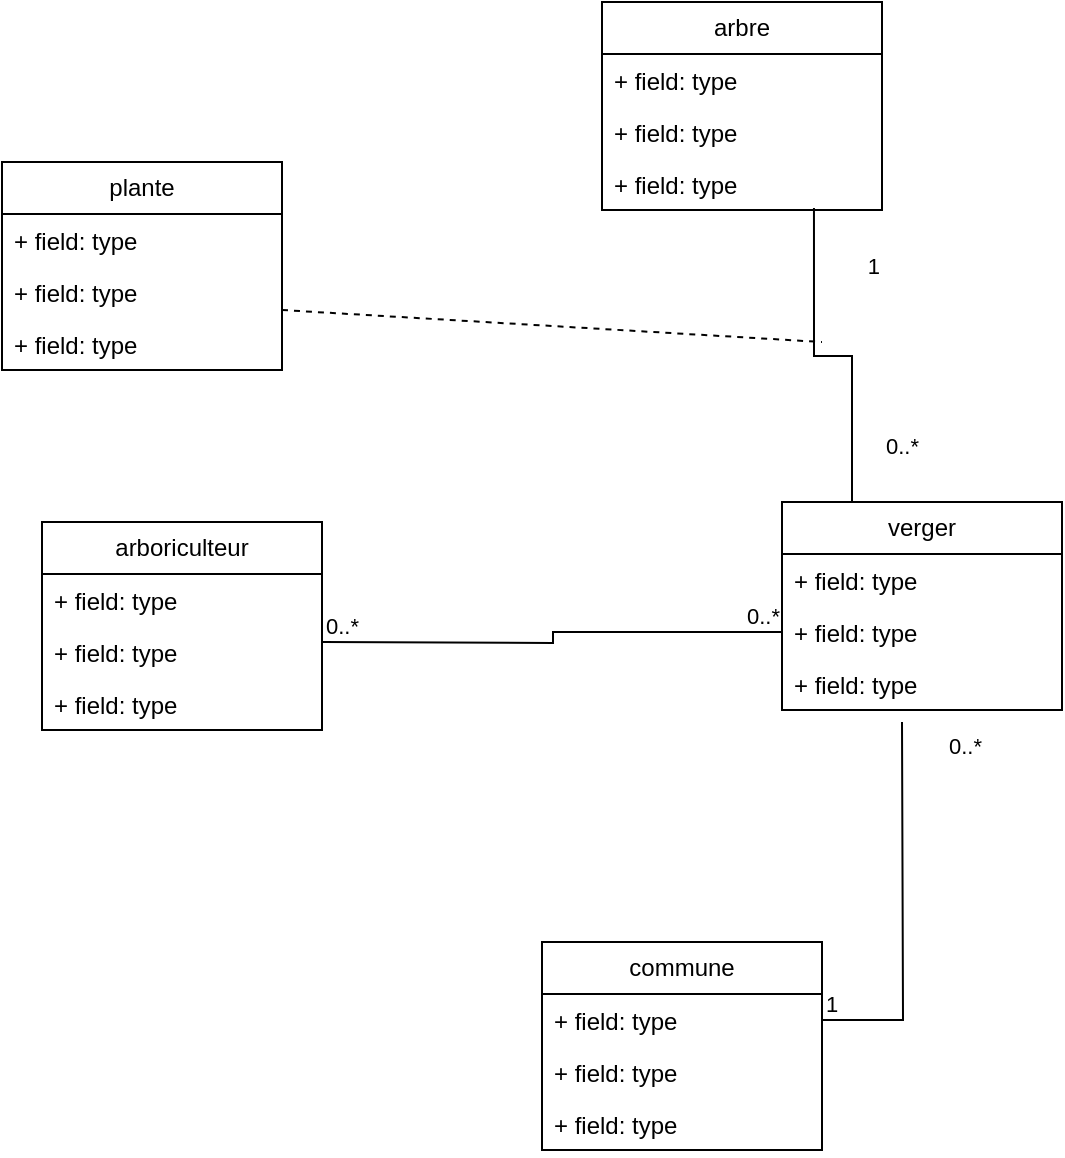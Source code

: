 <mxfile version="21.1.1" type="device">
  <diagram id="Cg5XIH4t0nOlMk4KPZ_1" name="Page-1">
    <mxGraphModel dx="712" dy="746" grid="1" gridSize="10" guides="1" tooltips="1" connect="1" arrows="1" fold="1" page="1" pageScale="1" pageWidth="827" pageHeight="1169" math="0" shadow="0">
      <root>
        <mxCell id="0" />
        <mxCell id="1" parent="0" />
        <mxCell id="AVhgbwOZokh1X3Me0L0p-1" value="arbre" style="swimlane;fontStyle=0;childLayout=stackLayout;horizontal=1;startSize=26;fillColor=none;horizontalStack=0;resizeParent=1;resizeParentMax=0;resizeLast=0;collapsible=1;marginBottom=0;whiteSpace=wrap;html=1;" vertex="1" parent="1">
          <mxGeometry x="380" y="130" width="140" height="104" as="geometry" />
        </mxCell>
        <mxCell id="AVhgbwOZokh1X3Me0L0p-2" value="+ field: type" style="text;strokeColor=none;fillColor=none;align=left;verticalAlign=top;spacingLeft=4;spacingRight=4;overflow=hidden;rotatable=0;points=[[0,0.5],[1,0.5]];portConstraint=eastwest;whiteSpace=wrap;html=1;" vertex="1" parent="AVhgbwOZokh1X3Me0L0p-1">
          <mxGeometry y="26" width="140" height="26" as="geometry" />
        </mxCell>
        <mxCell id="AVhgbwOZokh1X3Me0L0p-3" value="+ field: type" style="text;strokeColor=none;fillColor=none;align=left;verticalAlign=top;spacingLeft=4;spacingRight=4;overflow=hidden;rotatable=0;points=[[0,0.5],[1,0.5]];portConstraint=eastwest;whiteSpace=wrap;html=1;" vertex="1" parent="AVhgbwOZokh1X3Me0L0p-1">
          <mxGeometry y="52" width="140" height="26" as="geometry" />
        </mxCell>
        <mxCell id="AVhgbwOZokh1X3Me0L0p-4" value="+ field: type" style="text;strokeColor=none;fillColor=none;align=left;verticalAlign=top;spacingLeft=4;spacingRight=4;overflow=hidden;rotatable=0;points=[[0,0.5],[1,0.5]];portConstraint=eastwest;whiteSpace=wrap;html=1;" vertex="1" parent="AVhgbwOZokh1X3Me0L0p-1">
          <mxGeometry y="78" width="140" height="26" as="geometry" />
        </mxCell>
        <mxCell id="AVhgbwOZokh1X3Me0L0p-5" value="arboriculteur" style="swimlane;fontStyle=0;childLayout=stackLayout;horizontal=1;startSize=26;fillColor=none;horizontalStack=0;resizeParent=1;resizeParentMax=0;resizeLast=0;collapsible=1;marginBottom=0;whiteSpace=wrap;html=1;" vertex="1" parent="1">
          <mxGeometry x="100" y="390" width="140" height="104" as="geometry" />
        </mxCell>
        <mxCell id="AVhgbwOZokh1X3Me0L0p-6" value="+ field: type" style="text;strokeColor=none;fillColor=none;align=left;verticalAlign=top;spacingLeft=4;spacingRight=4;overflow=hidden;rotatable=0;points=[[0,0.5],[1,0.5]];portConstraint=eastwest;whiteSpace=wrap;html=1;" vertex="1" parent="AVhgbwOZokh1X3Me0L0p-5">
          <mxGeometry y="26" width="140" height="26" as="geometry" />
        </mxCell>
        <mxCell id="AVhgbwOZokh1X3Me0L0p-7" value="+ field: type" style="text;strokeColor=none;fillColor=none;align=left;verticalAlign=top;spacingLeft=4;spacingRight=4;overflow=hidden;rotatable=0;points=[[0,0.5],[1,0.5]];portConstraint=eastwest;whiteSpace=wrap;html=1;" vertex="1" parent="AVhgbwOZokh1X3Me0L0p-5">
          <mxGeometry y="52" width="140" height="26" as="geometry" />
        </mxCell>
        <mxCell id="AVhgbwOZokh1X3Me0L0p-8" value="+ field: type" style="text;strokeColor=none;fillColor=none;align=left;verticalAlign=top;spacingLeft=4;spacingRight=4;overflow=hidden;rotatable=0;points=[[0,0.5],[1,0.5]];portConstraint=eastwest;whiteSpace=wrap;html=1;" vertex="1" parent="AVhgbwOZokh1X3Me0L0p-5">
          <mxGeometry y="78" width="140" height="26" as="geometry" />
        </mxCell>
        <mxCell id="AVhgbwOZokh1X3Me0L0p-9" value="verger" style="swimlane;fontStyle=0;childLayout=stackLayout;horizontal=1;startSize=26;fillColor=none;horizontalStack=0;resizeParent=1;resizeParentMax=0;resizeLast=0;collapsible=1;marginBottom=0;whiteSpace=wrap;html=1;" vertex="1" parent="1">
          <mxGeometry x="470" y="380" width="140" height="104" as="geometry" />
        </mxCell>
        <mxCell id="AVhgbwOZokh1X3Me0L0p-10" value="+ field: type" style="text;strokeColor=none;fillColor=none;align=left;verticalAlign=top;spacingLeft=4;spacingRight=4;overflow=hidden;rotatable=0;points=[[0,0.5],[1,0.5]];portConstraint=eastwest;whiteSpace=wrap;html=1;" vertex="1" parent="AVhgbwOZokh1X3Me0L0p-9">
          <mxGeometry y="26" width="140" height="26" as="geometry" />
        </mxCell>
        <mxCell id="AVhgbwOZokh1X3Me0L0p-11" value="+ field: type" style="text;strokeColor=none;fillColor=none;align=left;verticalAlign=top;spacingLeft=4;spacingRight=4;overflow=hidden;rotatable=0;points=[[0,0.5],[1,0.5]];portConstraint=eastwest;whiteSpace=wrap;html=1;" vertex="1" parent="AVhgbwOZokh1X3Me0L0p-9">
          <mxGeometry y="52" width="140" height="26" as="geometry" />
        </mxCell>
        <mxCell id="AVhgbwOZokh1X3Me0L0p-12" value="+ field: type" style="text;strokeColor=none;fillColor=none;align=left;verticalAlign=top;spacingLeft=4;spacingRight=4;overflow=hidden;rotatable=0;points=[[0,0.5],[1,0.5]];portConstraint=eastwest;whiteSpace=wrap;html=1;" vertex="1" parent="AVhgbwOZokh1X3Me0L0p-9">
          <mxGeometry y="78" width="140" height="26" as="geometry" />
        </mxCell>
        <mxCell id="AVhgbwOZokh1X3Me0L0p-13" value="commune" style="swimlane;fontStyle=0;childLayout=stackLayout;horizontal=1;startSize=26;fillColor=none;horizontalStack=0;resizeParent=1;resizeParentMax=0;resizeLast=0;collapsible=1;marginBottom=0;whiteSpace=wrap;html=1;" vertex="1" parent="1">
          <mxGeometry x="350" y="600" width="140" height="104" as="geometry" />
        </mxCell>
        <mxCell id="AVhgbwOZokh1X3Me0L0p-14" value="+ field: type" style="text;strokeColor=none;fillColor=none;align=left;verticalAlign=top;spacingLeft=4;spacingRight=4;overflow=hidden;rotatable=0;points=[[0,0.5],[1,0.5]];portConstraint=eastwest;whiteSpace=wrap;html=1;" vertex="1" parent="AVhgbwOZokh1X3Me0L0p-13">
          <mxGeometry y="26" width="140" height="26" as="geometry" />
        </mxCell>
        <mxCell id="AVhgbwOZokh1X3Me0L0p-15" value="+ field: type" style="text;strokeColor=none;fillColor=none;align=left;verticalAlign=top;spacingLeft=4;spacingRight=4;overflow=hidden;rotatable=0;points=[[0,0.5],[1,0.5]];portConstraint=eastwest;whiteSpace=wrap;html=1;" vertex="1" parent="AVhgbwOZokh1X3Me0L0p-13">
          <mxGeometry y="52" width="140" height="26" as="geometry" />
        </mxCell>
        <mxCell id="AVhgbwOZokh1X3Me0L0p-16" value="+ field: type" style="text;strokeColor=none;fillColor=none;align=left;verticalAlign=top;spacingLeft=4;spacingRight=4;overflow=hidden;rotatable=0;points=[[0,0.5],[1,0.5]];portConstraint=eastwest;whiteSpace=wrap;html=1;" vertex="1" parent="AVhgbwOZokh1X3Me0L0p-13">
          <mxGeometry y="78" width="140" height="26" as="geometry" />
        </mxCell>
        <mxCell id="AVhgbwOZokh1X3Me0L0p-17" value="" style="endArrow=none;html=1;edgeStyle=orthogonalEdgeStyle;rounded=0;entryX=0.757;entryY=0.962;entryDx=0;entryDy=0;entryPerimeter=0;exitX=0.25;exitY=0;exitDx=0;exitDy=0;" edge="1" parent="1" source="AVhgbwOZokh1X3Me0L0p-9" target="AVhgbwOZokh1X3Me0L0p-4">
          <mxGeometry relative="1" as="geometry">
            <mxPoint x="280" y="360" as="sourcePoint" />
            <mxPoint x="440" y="360" as="targetPoint" />
          </mxGeometry>
        </mxCell>
        <mxCell id="AVhgbwOZokh1X3Me0L0p-18" value="0..*" style="edgeLabel;resizable=0;html=1;align=left;verticalAlign=bottom;" connectable="0" vertex="1" parent="AVhgbwOZokh1X3Me0L0p-17">
          <mxGeometry x="-1" relative="1" as="geometry">
            <mxPoint x="15" y="-20" as="offset" />
          </mxGeometry>
        </mxCell>
        <mxCell id="AVhgbwOZokh1X3Me0L0p-19" value="1" style="edgeLabel;resizable=0;html=1;align=right;verticalAlign=bottom;" connectable="0" vertex="1" parent="AVhgbwOZokh1X3Me0L0p-17">
          <mxGeometry x="1" relative="1" as="geometry">
            <mxPoint x="34" y="37" as="offset" />
          </mxGeometry>
        </mxCell>
        <mxCell id="AVhgbwOZokh1X3Me0L0p-20" value="" style="endArrow=none;html=1;edgeStyle=orthogonalEdgeStyle;rounded=0;exitX=1;exitY=0.5;exitDx=0;exitDy=0;" edge="1" parent="1" source="AVhgbwOZokh1X3Me0L0p-14">
          <mxGeometry relative="1" as="geometry">
            <mxPoint x="240" y="360" as="sourcePoint" />
            <mxPoint x="530" y="490" as="targetPoint" />
          </mxGeometry>
        </mxCell>
        <mxCell id="AVhgbwOZokh1X3Me0L0p-21" value="1" style="edgeLabel;resizable=0;html=1;align=left;verticalAlign=bottom;" connectable="0" vertex="1" parent="AVhgbwOZokh1X3Me0L0p-20">
          <mxGeometry x="-1" relative="1" as="geometry" />
        </mxCell>
        <mxCell id="AVhgbwOZokh1X3Me0L0p-22" value="0..*" style="edgeLabel;resizable=0;html=1;align=right;verticalAlign=bottom;" connectable="0" vertex="1" parent="AVhgbwOZokh1X3Me0L0p-20">
          <mxGeometry x="1" relative="1" as="geometry">
            <mxPoint x="40" y="20" as="offset" />
          </mxGeometry>
        </mxCell>
        <mxCell id="AVhgbwOZokh1X3Me0L0p-23" value="" style="endArrow=none;html=1;edgeStyle=orthogonalEdgeStyle;rounded=0;entryX=0;entryY=0.5;entryDx=0;entryDy=0;" edge="1" parent="1" target="AVhgbwOZokh1X3Me0L0p-11">
          <mxGeometry relative="1" as="geometry">
            <mxPoint x="240" y="450" as="sourcePoint" />
            <mxPoint x="400" y="450" as="targetPoint" />
          </mxGeometry>
        </mxCell>
        <mxCell id="AVhgbwOZokh1X3Me0L0p-24" value="0..*" style="edgeLabel;resizable=0;html=1;align=left;verticalAlign=bottom;" connectable="0" vertex="1" parent="AVhgbwOZokh1X3Me0L0p-23">
          <mxGeometry x="-1" relative="1" as="geometry" />
        </mxCell>
        <mxCell id="AVhgbwOZokh1X3Me0L0p-25" value="0..*" style="edgeLabel;resizable=0;html=1;align=right;verticalAlign=bottom;" connectable="0" vertex="1" parent="AVhgbwOZokh1X3Me0L0p-23">
          <mxGeometry x="1" relative="1" as="geometry" />
        </mxCell>
        <mxCell id="AVhgbwOZokh1X3Me0L0p-26" value="plante" style="swimlane;fontStyle=0;childLayout=stackLayout;horizontal=1;startSize=26;fillColor=none;horizontalStack=0;resizeParent=1;resizeParentMax=0;resizeLast=0;collapsible=1;marginBottom=0;whiteSpace=wrap;html=1;" vertex="1" parent="1">
          <mxGeometry x="80" y="210" width="140" height="104" as="geometry" />
        </mxCell>
        <mxCell id="AVhgbwOZokh1X3Me0L0p-27" value="+ field: type" style="text;strokeColor=none;fillColor=none;align=left;verticalAlign=top;spacingLeft=4;spacingRight=4;overflow=hidden;rotatable=0;points=[[0,0.5],[1,0.5]];portConstraint=eastwest;whiteSpace=wrap;html=1;" vertex="1" parent="AVhgbwOZokh1X3Me0L0p-26">
          <mxGeometry y="26" width="140" height="26" as="geometry" />
        </mxCell>
        <mxCell id="AVhgbwOZokh1X3Me0L0p-28" value="+ field: type" style="text;strokeColor=none;fillColor=none;align=left;verticalAlign=top;spacingLeft=4;spacingRight=4;overflow=hidden;rotatable=0;points=[[0,0.5],[1,0.5]];portConstraint=eastwest;whiteSpace=wrap;html=1;" vertex="1" parent="AVhgbwOZokh1X3Me0L0p-26">
          <mxGeometry y="52" width="140" height="26" as="geometry" />
        </mxCell>
        <mxCell id="AVhgbwOZokh1X3Me0L0p-29" value="+ field: type" style="text;strokeColor=none;fillColor=none;align=left;verticalAlign=top;spacingLeft=4;spacingRight=4;overflow=hidden;rotatable=0;points=[[0,0.5],[1,0.5]];portConstraint=eastwest;whiteSpace=wrap;html=1;" vertex="1" parent="AVhgbwOZokh1X3Me0L0p-26">
          <mxGeometry y="78" width="140" height="26" as="geometry" />
        </mxCell>
        <mxCell id="AVhgbwOZokh1X3Me0L0p-33" value="" style="endArrow=none;dashed=1;html=1;rounded=0;" edge="1" parent="1">
          <mxGeometry width="50" height="50" relative="1" as="geometry">
            <mxPoint x="220" y="284" as="sourcePoint" />
            <mxPoint x="490" y="300" as="targetPoint" />
          </mxGeometry>
        </mxCell>
      </root>
    </mxGraphModel>
  </diagram>
</mxfile>
